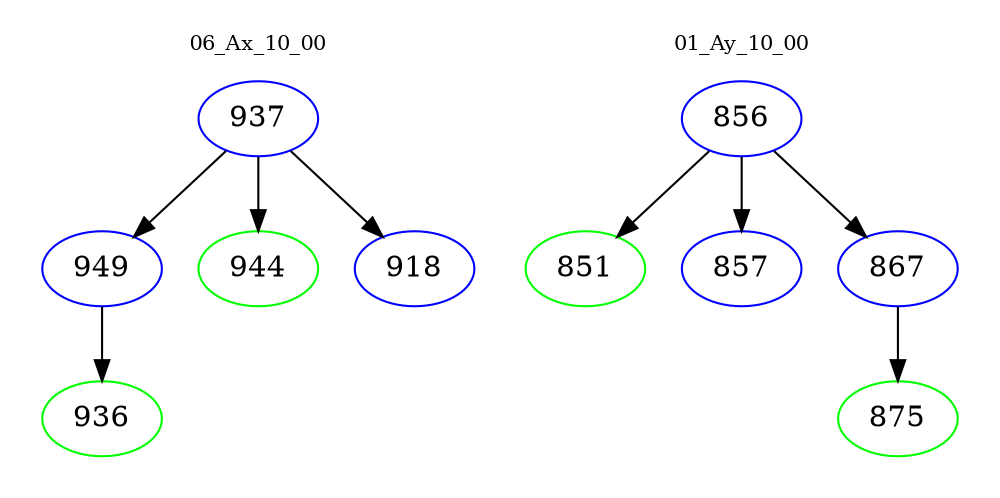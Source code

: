 digraph{
subgraph cluster_0 {
color = white
label = "06_Ax_10_00";
fontsize=10;
T0_937 [label="937", color="blue"]
T0_937 -> T0_949 [color="black"]
T0_949 [label="949", color="blue"]
T0_949 -> T0_936 [color="black"]
T0_936 [label="936", color="green"]
T0_937 -> T0_944 [color="black"]
T0_944 [label="944", color="green"]
T0_937 -> T0_918 [color="black"]
T0_918 [label="918", color="blue"]
}
subgraph cluster_1 {
color = white
label = "01_Ay_10_00";
fontsize=10;
T1_856 [label="856", color="blue"]
T1_856 -> T1_851 [color="black"]
T1_851 [label="851", color="green"]
T1_856 -> T1_857 [color="black"]
T1_857 [label="857", color="blue"]
T1_856 -> T1_867 [color="black"]
T1_867 [label="867", color="blue"]
T1_867 -> T1_875 [color="black"]
T1_875 [label="875", color="green"]
}
}
